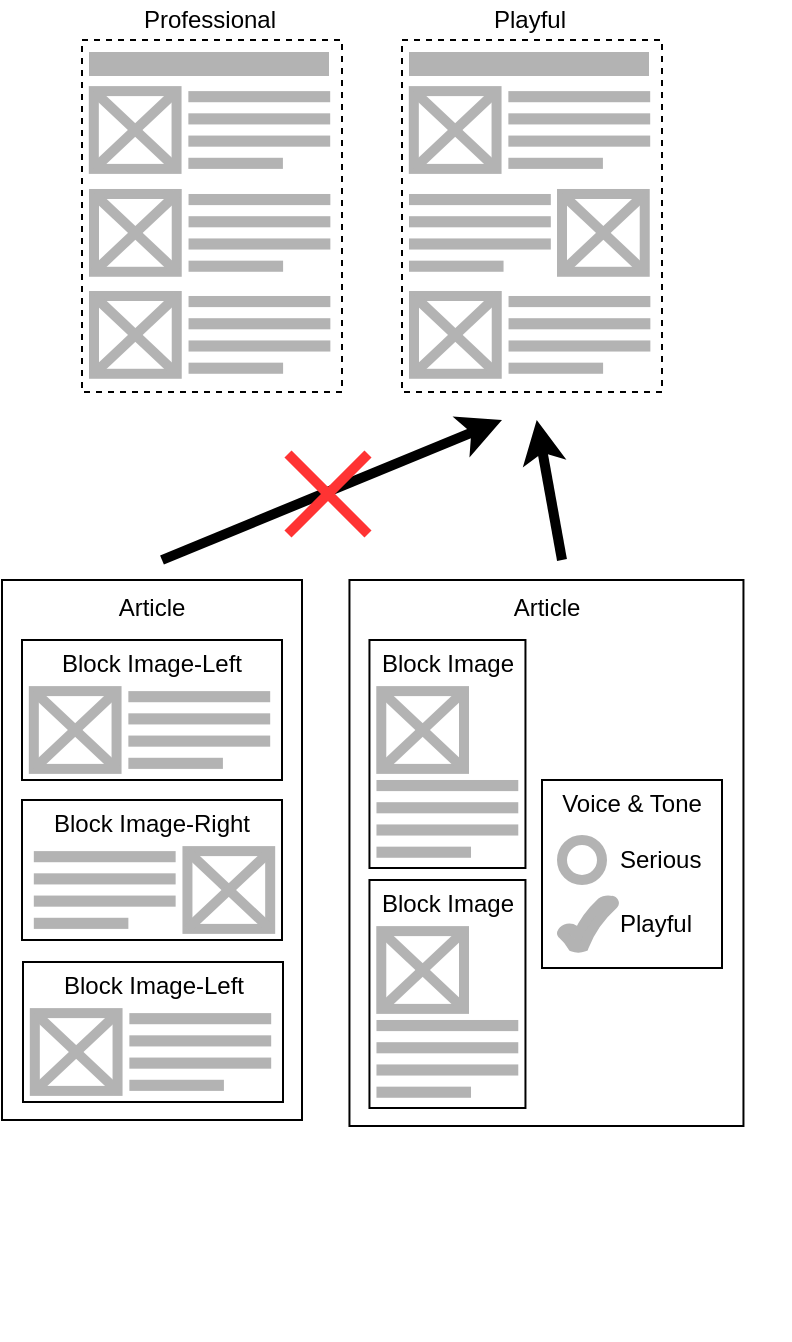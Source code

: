 <mxfile version="13.0.1" type="github">
  <diagram id="XAY0O6MmupqiCX3-Y2Fd" name="Page-1">
    <mxGraphModel dx="1422" dy="762" grid="1" gridSize="10" guides="1" tooltips="1" connect="1" arrows="1" fold="1" page="1" pageScale="1" pageWidth="850" pageHeight="1100" math="0" shadow="0">
      <root>
        <mxCell id="0" />
        <mxCell id="1" parent="0" />
        <mxCell id="f3lGKb51ZhDUjjMCLyhJ-93" value="" style="rounded=0;whiteSpace=wrap;html=1;fillColor=none;verticalAlign=top;spacing=0;align=left;dashed=1;" parent="1" vertex="1">
          <mxGeometry x="60" y="40" width="130" height="176" as="geometry" />
        </mxCell>
        <mxCell id="f3lGKb51ZhDUjjMCLyhJ-1" value="Article" style="rounded=0;whiteSpace=wrap;html=1;fillColor=none;verticalAlign=top;" parent="1" vertex="1">
          <mxGeometry x="20" y="310" width="150" height="270" as="geometry" />
        </mxCell>
        <mxCell id="f3lGKb51ZhDUjjMCLyhJ-32" value="" style="group" parent="1" vertex="1" connectable="0">
          <mxGeometry x="30" y="360" width="130" height="50" as="geometry" />
        </mxCell>
        <mxCell id="f3lGKb51ZhDUjjMCLyhJ-8" value="" style="group" parent="f3lGKb51ZhDUjjMCLyhJ-32" vertex="1" connectable="0">
          <mxGeometry x="53.182" y="5.556" width="70.909" height="38.889" as="geometry" />
        </mxCell>
        <mxCell id="f3lGKb51ZhDUjjMCLyhJ-2" value="" style="rounded=0;whiteSpace=wrap;html=1;fillColor=#B3B3B3;strokeColor=none;" parent="f3lGKb51ZhDUjjMCLyhJ-8" vertex="1">
          <mxGeometry width="70.909" height="5.556" as="geometry" />
        </mxCell>
        <mxCell id="f3lGKb51ZhDUjjMCLyhJ-3" value="" style="rounded=0;whiteSpace=wrap;html=1;fillColor=#B3B3B3;strokeColor=none;" parent="f3lGKb51ZhDUjjMCLyhJ-8" vertex="1">
          <mxGeometry y="11.111" width="70.909" height="5.556" as="geometry" />
        </mxCell>
        <mxCell id="f3lGKb51ZhDUjjMCLyhJ-4" value="" style="rounded=0;whiteSpace=wrap;html=1;fillColor=#B3B3B3;strokeColor=none;" parent="f3lGKb51ZhDUjjMCLyhJ-8" vertex="1">
          <mxGeometry y="22.222" width="70.909" height="5.556" as="geometry" />
        </mxCell>
        <mxCell id="f3lGKb51ZhDUjjMCLyhJ-7" value="" style="rounded=0;whiteSpace=wrap;html=1;fillColor=#B3B3B3;strokeColor=none;" parent="f3lGKb51ZhDUjjMCLyhJ-8" vertex="1">
          <mxGeometry y="33.333" width="47.273" height="5.556" as="geometry" />
        </mxCell>
        <mxCell id="f3lGKb51ZhDUjjMCLyhJ-12" value="Block Image-Left" style="rounded=0;whiteSpace=wrap;html=1;fillColor=none;verticalAlign=top;spacing=0;" parent="f3lGKb51ZhDUjjMCLyhJ-32" vertex="1">
          <mxGeometry y="-20" width="130" height="70" as="geometry" />
        </mxCell>
        <mxCell id="f3lGKb51ZhDUjjMCLyhJ-21" value="" style="group" parent="f3lGKb51ZhDUjjMCLyhJ-32" vertex="1" connectable="0">
          <mxGeometry x="5.909" y="5.556" width="41.364" height="38.889" as="geometry" />
        </mxCell>
        <mxCell id="f3lGKb51ZhDUjjMCLyhJ-14" value="" style="rounded=0;whiteSpace=wrap;html=1;fillColor=none;strokeColor=#B3B3B3;strokeWidth=5;" parent="f3lGKb51ZhDUjjMCLyhJ-21" vertex="1">
          <mxGeometry width="41.364" height="38.889" as="geometry" />
        </mxCell>
        <mxCell id="f3lGKb51ZhDUjjMCLyhJ-17" value="" style="endArrow=none;html=1;strokeColor=#B3B3B3;exitX=0;exitY=0;exitDx=0;exitDy=0;entryX=1;entryY=1;entryDx=0;entryDy=0;strokeWidth=5;" parent="f3lGKb51ZhDUjjMCLyhJ-21" source="f3lGKb51ZhDUjjMCLyhJ-14" target="f3lGKb51ZhDUjjMCLyhJ-14" edge="1">
          <mxGeometry width="50" height="50" relative="1" as="geometry">
            <mxPoint x="15.909" y="-6.481" as="sourcePoint" />
            <mxPoint x="31.818" y="-38.889" as="targetPoint" />
          </mxGeometry>
        </mxCell>
        <mxCell id="f3lGKb51ZhDUjjMCLyhJ-18" value="" style="endArrow=none;html=1;strokeColor=#B3B3B3;exitX=0;exitY=1;exitDx=0;exitDy=0;entryX=1;entryY=0;entryDx=0;entryDy=0;strokeWidth=5;" parent="f3lGKb51ZhDUjjMCLyhJ-21" source="f3lGKb51ZhDUjjMCLyhJ-14" target="f3lGKb51ZhDUjjMCLyhJ-14" edge="1">
          <mxGeometry width="50" height="50" relative="1" as="geometry">
            <mxPoint x="3.182" y="6.481" as="sourcePoint" />
            <mxPoint x="44.545" y="45.37" as="targetPoint" />
          </mxGeometry>
        </mxCell>
        <mxCell id="f3lGKb51ZhDUjjMCLyhJ-33" value="" style="group" parent="1" vertex="1" connectable="0">
          <mxGeometry x="30" y="440" width="130" height="50" as="geometry" />
        </mxCell>
        <mxCell id="f3lGKb51ZhDUjjMCLyhJ-22" value="" style="group" parent="f3lGKb51ZhDUjjMCLyhJ-33" vertex="1" connectable="0">
          <mxGeometry x="5.909" y="5.556" width="70.909" height="38.889" as="geometry" />
        </mxCell>
        <mxCell id="f3lGKb51ZhDUjjMCLyhJ-23" value="" style="rounded=0;whiteSpace=wrap;html=1;fillColor=#B3B3B3;strokeColor=none;" parent="f3lGKb51ZhDUjjMCLyhJ-22" vertex="1">
          <mxGeometry width="70.909" height="5.556" as="geometry" />
        </mxCell>
        <mxCell id="f3lGKb51ZhDUjjMCLyhJ-24" value="" style="rounded=0;whiteSpace=wrap;html=1;fillColor=#B3B3B3;strokeColor=none;" parent="f3lGKb51ZhDUjjMCLyhJ-22" vertex="1">
          <mxGeometry y="11.111" width="70.909" height="5.556" as="geometry" />
        </mxCell>
        <mxCell id="f3lGKb51ZhDUjjMCLyhJ-25" value="" style="rounded=0;whiteSpace=wrap;html=1;fillColor=#B3B3B3;strokeColor=none;" parent="f3lGKb51ZhDUjjMCLyhJ-22" vertex="1">
          <mxGeometry y="22.222" width="70.909" height="5.556" as="geometry" />
        </mxCell>
        <mxCell id="f3lGKb51ZhDUjjMCLyhJ-26" value="" style="rounded=0;whiteSpace=wrap;html=1;fillColor=#B3B3B3;strokeColor=none;" parent="f3lGKb51ZhDUjjMCLyhJ-22" vertex="1">
          <mxGeometry y="33.333" width="47.273" height="5.556" as="geometry" />
        </mxCell>
        <mxCell id="f3lGKb51ZhDUjjMCLyhJ-27" value="Block Image-Right" style="rounded=0;whiteSpace=wrap;html=1;fillColor=none;spacing=0;verticalAlign=top;" parent="f3lGKb51ZhDUjjMCLyhJ-33" vertex="1">
          <mxGeometry y="-20" width="130" height="70" as="geometry" />
        </mxCell>
        <mxCell id="f3lGKb51ZhDUjjMCLyhJ-29" value="" style="rounded=0;whiteSpace=wrap;html=1;fillColor=none;strokeColor=#B3B3B3;strokeWidth=5;" parent="f3lGKb51ZhDUjjMCLyhJ-33" vertex="1">
          <mxGeometry x="82.727" y="5.556" width="41.364" height="38.889" as="geometry" />
        </mxCell>
        <mxCell id="f3lGKb51ZhDUjjMCLyhJ-30" value="" style="endArrow=none;html=1;strokeColor=#B3B3B3;exitX=0;exitY=0;exitDx=0;exitDy=0;entryX=1;entryY=1;entryDx=0;entryDy=0;strokeWidth=5;" parent="f3lGKb51ZhDUjjMCLyhJ-33" source="f3lGKb51ZhDUjjMCLyhJ-29" target="f3lGKb51ZhDUjjMCLyhJ-29" edge="1">
          <mxGeometry width="50" height="50" relative="1" as="geometry">
            <mxPoint x="-25.455" y="-0.926" as="sourcePoint" />
            <mxPoint x="-9.545" y="-33.333" as="targetPoint" />
          </mxGeometry>
        </mxCell>
        <mxCell id="f3lGKb51ZhDUjjMCLyhJ-31" value="" style="endArrow=none;html=1;strokeColor=#B3B3B3;exitX=0;exitY=1;exitDx=0;exitDy=0;entryX=1;entryY=0;entryDx=0;entryDy=0;strokeWidth=5;" parent="f3lGKb51ZhDUjjMCLyhJ-33" source="f3lGKb51ZhDUjjMCLyhJ-29" target="f3lGKb51ZhDUjjMCLyhJ-29" edge="1">
          <mxGeometry width="50" height="50" relative="1" as="geometry">
            <mxPoint x="-38.182" y="12.037" as="sourcePoint" />
            <mxPoint x="3.182" y="50.926" as="targetPoint" />
          </mxGeometry>
        </mxCell>
        <mxCell id="f3lGKb51ZhDUjjMCLyhJ-101" value="" style="rounded=0;whiteSpace=wrap;html=1;fillColor=#B3B3B3;strokeColor=none;" parent="1" vertex="1">
          <mxGeometry x="63.5" y="46" width="120" height="12" as="geometry" />
        </mxCell>
        <mxCell id="f3lGKb51ZhDUjjMCLyhJ-88" value="" style="group" parent="1" vertex="1" connectable="0">
          <mxGeometry x="113.182" y="65.556" width="70.909" height="38.889" as="geometry" />
        </mxCell>
        <mxCell id="f3lGKb51ZhDUjjMCLyhJ-89" value="" style="rounded=0;whiteSpace=wrap;html=1;fillColor=#B3B3B3;strokeColor=none;" parent="f3lGKb51ZhDUjjMCLyhJ-88" vertex="1">
          <mxGeometry width="70.909" height="5.556" as="geometry" />
        </mxCell>
        <mxCell id="f3lGKb51ZhDUjjMCLyhJ-90" value="" style="rounded=0;whiteSpace=wrap;html=1;fillColor=#B3B3B3;strokeColor=none;" parent="f3lGKb51ZhDUjjMCLyhJ-88" vertex="1">
          <mxGeometry y="11.111" width="70.909" height="5.556" as="geometry" />
        </mxCell>
        <mxCell id="f3lGKb51ZhDUjjMCLyhJ-91" value="" style="rounded=0;whiteSpace=wrap;html=1;fillColor=#B3B3B3;strokeColor=none;" parent="f3lGKb51ZhDUjjMCLyhJ-88" vertex="1">
          <mxGeometry y="22.222" width="70.909" height="5.556" as="geometry" />
        </mxCell>
        <mxCell id="f3lGKb51ZhDUjjMCLyhJ-92" value="" style="rounded=0;whiteSpace=wrap;html=1;fillColor=#B3B3B3;strokeColor=none;" parent="f3lGKb51ZhDUjjMCLyhJ-88" vertex="1">
          <mxGeometry y="33.333" width="47.273" height="5.556" as="geometry" />
        </mxCell>
        <mxCell id="f3lGKb51ZhDUjjMCLyhJ-94" value="" style="group" parent="1" vertex="1" connectable="0">
          <mxGeometry x="65.909" y="65.556" width="41.364" height="38.889" as="geometry" />
        </mxCell>
        <mxCell id="f3lGKb51ZhDUjjMCLyhJ-95" value="" style="rounded=0;whiteSpace=wrap;html=1;fillColor=none;strokeColor=#B3B3B3;strokeWidth=5;" parent="f3lGKb51ZhDUjjMCLyhJ-94" vertex="1">
          <mxGeometry width="41.364" height="38.889" as="geometry" />
        </mxCell>
        <mxCell id="f3lGKb51ZhDUjjMCLyhJ-96" value="" style="endArrow=none;html=1;strokeColor=#B3B3B3;exitX=0;exitY=0;exitDx=0;exitDy=0;entryX=1;entryY=1;entryDx=0;entryDy=0;strokeWidth=5;" parent="f3lGKb51ZhDUjjMCLyhJ-94" source="f3lGKb51ZhDUjjMCLyhJ-95" target="f3lGKb51ZhDUjjMCLyhJ-95" edge="1">
          <mxGeometry width="50" height="50" relative="1" as="geometry">
            <mxPoint x="15.909" y="-6.481" as="sourcePoint" />
            <mxPoint x="31.818" y="-38.889" as="targetPoint" />
          </mxGeometry>
        </mxCell>
        <mxCell id="f3lGKb51ZhDUjjMCLyhJ-97" value="" style="endArrow=none;html=1;strokeColor=#B3B3B3;exitX=0;exitY=1;exitDx=0;exitDy=0;entryX=1;entryY=0;entryDx=0;entryDy=0;strokeWidth=5;" parent="f3lGKb51ZhDUjjMCLyhJ-94" source="f3lGKb51ZhDUjjMCLyhJ-95" target="f3lGKb51ZhDUjjMCLyhJ-95" edge="1">
          <mxGeometry width="50" height="50" relative="1" as="geometry">
            <mxPoint x="3.182" y="6.481" as="sourcePoint" />
            <mxPoint x="44.545" y="45.37" as="targetPoint" />
          </mxGeometry>
        </mxCell>
        <mxCell id="f3lGKb51ZhDUjjMCLyhJ-119" value="" style="group" parent="1" vertex="1" connectable="0">
          <mxGeometry x="113.272" y="116.996" width="70.909" height="38.889" as="geometry" />
        </mxCell>
        <mxCell id="f3lGKb51ZhDUjjMCLyhJ-120" value="" style="rounded=0;whiteSpace=wrap;html=1;fillColor=#B3B3B3;strokeColor=none;" parent="f3lGKb51ZhDUjjMCLyhJ-119" vertex="1">
          <mxGeometry width="70.909" height="5.556" as="geometry" />
        </mxCell>
        <mxCell id="f3lGKb51ZhDUjjMCLyhJ-121" value="" style="rounded=0;whiteSpace=wrap;html=1;fillColor=#B3B3B3;strokeColor=none;" parent="f3lGKb51ZhDUjjMCLyhJ-119" vertex="1">
          <mxGeometry y="11.111" width="70.909" height="5.556" as="geometry" />
        </mxCell>
        <mxCell id="f3lGKb51ZhDUjjMCLyhJ-122" value="" style="rounded=0;whiteSpace=wrap;html=1;fillColor=#B3B3B3;strokeColor=none;" parent="f3lGKb51ZhDUjjMCLyhJ-119" vertex="1">
          <mxGeometry y="22.222" width="70.909" height="5.556" as="geometry" />
        </mxCell>
        <mxCell id="f3lGKb51ZhDUjjMCLyhJ-123" value="" style="rounded=0;whiteSpace=wrap;html=1;fillColor=#B3B3B3;strokeColor=none;" parent="f3lGKb51ZhDUjjMCLyhJ-119" vertex="1">
          <mxGeometry y="33.333" width="47.273" height="5.556" as="geometry" />
        </mxCell>
        <mxCell id="f3lGKb51ZhDUjjMCLyhJ-124" value="" style="group" parent="1" vertex="1" connectable="0">
          <mxGeometry x="65.999" y="116.996" width="41.364" height="38.889" as="geometry" />
        </mxCell>
        <mxCell id="f3lGKb51ZhDUjjMCLyhJ-125" value="" style="rounded=0;whiteSpace=wrap;html=1;fillColor=none;strokeColor=#B3B3B3;strokeWidth=5;" parent="f3lGKb51ZhDUjjMCLyhJ-124" vertex="1">
          <mxGeometry width="41.364" height="38.889" as="geometry" />
        </mxCell>
        <mxCell id="f3lGKb51ZhDUjjMCLyhJ-126" value="" style="endArrow=none;html=1;strokeColor=#B3B3B3;exitX=0;exitY=0;exitDx=0;exitDy=0;entryX=1;entryY=1;entryDx=0;entryDy=0;strokeWidth=5;" parent="f3lGKb51ZhDUjjMCLyhJ-124" source="f3lGKb51ZhDUjjMCLyhJ-125" target="f3lGKb51ZhDUjjMCLyhJ-125" edge="1">
          <mxGeometry width="50" height="50" relative="1" as="geometry">
            <mxPoint x="15.909" y="-6.481" as="sourcePoint" />
            <mxPoint x="31.818" y="-38.889" as="targetPoint" />
          </mxGeometry>
        </mxCell>
        <mxCell id="f3lGKb51ZhDUjjMCLyhJ-127" value="" style="endArrow=none;html=1;strokeColor=#B3B3B3;exitX=0;exitY=1;exitDx=0;exitDy=0;entryX=1;entryY=0;entryDx=0;entryDy=0;strokeWidth=5;" parent="f3lGKb51ZhDUjjMCLyhJ-124" source="f3lGKb51ZhDUjjMCLyhJ-125" target="f3lGKb51ZhDUjjMCLyhJ-125" edge="1">
          <mxGeometry width="50" height="50" relative="1" as="geometry">
            <mxPoint x="3.182" y="6.481" as="sourcePoint" />
            <mxPoint x="44.545" y="45.37" as="targetPoint" />
          </mxGeometry>
        </mxCell>
        <mxCell id="f3lGKb51ZhDUjjMCLyhJ-138" value="" style="group" parent="1" vertex="1" connectable="0">
          <mxGeometry x="113.272" y="167.996" width="70.909" height="38.889" as="geometry" />
        </mxCell>
        <mxCell id="f3lGKb51ZhDUjjMCLyhJ-139" value="" style="rounded=0;whiteSpace=wrap;html=1;fillColor=#B3B3B3;strokeColor=none;" parent="f3lGKb51ZhDUjjMCLyhJ-138" vertex="1">
          <mxGeometry width="70.909" height="5.556" as="geometry" />
        </mxCell>
        <mxCell id="f3lGKb51ZhDUjjMCLyhJ-140" value="" style="rounded=0;whiteSpace=wrap;html=1;fillColor=#B3B3B3;strokeColor=none;" parent="f3lGKb51ZhDUjjMCLyhJ-138" vertex="1">
          <mxGeometry y="11.111" width="70.909" height="5.556" as="geometry" />
        </mxCell>
        <mxCell id="f3lGKb51ZhDUjjMCLyhJ-141" value="" style="rounded=0;whiteSpace=wrap;html=1;fillColor=#B3B3B3;strokeColor=none;" parent="f3lGKb51ZhDUjjMCLyhJ-138" vertex="1">
          <mxGeometry y="22.222" width="70.909" height="5.556" as="geometry" />
        </mxCell>
        <mxCell id="f3lGKb51ZhDUjjMCLyhJ-142" value="" style="rounded=0;whiteSpace=wrap;html=1;fillColor=#B3B3B3;strokeColor=none;" parent="f3lGKb51ZhDUjjMCLyhJ-138" vertex="1">
          <mxGeometry y="33.333" width="47.273" height="5.556" as="geometry" />
        </mxCell>
        <mxCell id="f3lGKb51ZhDUjjMCLyhJ-143" value="" style="group" parent="1" vertex="1" connectable="0">
          <mxGeometry x="65.999" y="167.996" width="41.364" height="38.889" as="geometry" />
        </mxCell>
        <mxCell id="f3lGKb51ZhDUjjMCLyhJ-144" value="" style="rounded=0;whiteSpace=wrap;html=1;fillColor=none;strokeColor=#B3B3B3;strokeWidth=5;" parent="f3lGKb51ZhDUjjMCLyhJ-143" vertex="1">
          <mxGeometry width="41.364" height="38.889" as="geometry" />
        </mxCell>
        <mxCell id="f3lGKb51ZhDUjjMCLyhJ-145" value="" style="endArrow=none;html=1;strokeColor=#B3B3B3;exitX=0;exitY=0;exitDx=0;exitDy=0;entryX=1;entryY=1;entryDx=0;entryDy=0;strokeWidth=5;" parent="f3lGKb51ZhDUjjMCLyhJ-143" source="f3lGKb51ZhDUjjMCLyhJ-144" target="f3lGKb51ZhDUjjMCLyhJ-144" edge="1">
          <mxGeometry width="50" height="50" relative="1" as="geometry">
            <mxPoint x="15.909" y="-6.481" as="sourcePoint" />
            <mxPoint x="31.818" y="-38.889" as="targetPoint" />
          </mxGeometry>
        </mxCell>
        <mxCell id="f3lGKb51ZhDUjjMCLyhJ-146" value="" style="endArrow=none;html=1;strokeColor=#B3B3B3;exitX=0;exitY=1;exitDx=0;exitDy=0;entryX=1;entryY=0;entryDx=0;entryDy=0;strokeWidth=5;" parent="f3lGKb51ZhDUjjMCLyhJ-143" source="f3lGKb51ZhDUjjMCLyhJ-144" target="f3lGKb51ZhDUjjMCLyhJ-144" edge="1">
          <mxGeometry width="50" height="50" relative="1" as="geometry">
            <mxPoint x="3.182" y="6.481" as="sourcePoint" />
            <mxPoint x="44.545" y="45.37" as="targetPoint" />
          </mxGeometry>
        </mxCell>
        <mxCell id="f3lGKb51ZhDUjjMCLyhJ-147" value="Professional" style="text;html=1;strokeColor=none;fillColor=none;align=center;verticalAlign=middle;whiteSpace=wrap;rounded=0;" parent="1" vertex="1">
          <mxGeometry x="88.5" y="20" width="70" height="20" as="geometry" />
        </mxCell>
        <mxCell id="f3lGKb51ZhDUjjMCLyhJ-179" value="" style="rounded=0;whiteSpace=wrap;html=1;fillColor=none;verticalAlign=top;spacing=0;align=left;dashed=1;" parent="1" vertex="1">
          <mxGeometry x="220" y="40" width="130" height="176" as="geometry" />
        </mxCell>
        <mxCell id="f3lGKb51ZhDUjjMCLyhJ-180" value="" style="rounded=0;whiteSpace=wrap;html=1;fillColor=#B3B3B3;strokeColor=none;" parent="1" vertex="1">
          <mxGeometry x="223.5" y="46" width="120" height="12" as="geometry" />
        </mxCell>
        <mxCell id="f3lGKb51ZhDUjjMCLyhJ-181" value="" style="group" parent="1" vertex="1" connectable="0">
          <mxGeometry x="273.182" y="65.556" width="70.909" height="38.889" as="geometry" />
        </mxCell>
        <mxCell id="f3lGKb51ZhDUjjMCLyhJ-182" value="" style="rounded=0;whiteSpace=wrap;html=1;fillColor=#B3B3B3;strokeColor=none;" parent="f3lGKb51ZhDUjjMCLyhJ-181" vertex="1">
          <mxGeometry width="70.909" height="5.556" as="geometry" />
        </mxCell>
        <mxCell id="f3lGKb51ZhDUjjMCLyhJ-183" value="" style="rounded=0;whiteSpace=wrap;html=1;fillColor=#B3B3B3;strokeColor=none;" parent="f3lGKb51ZhDUjjMCLyhJ-181" vertex="1">
          <mxGeometry y="11.111" width="70.909" height="5.556" as="geometry" />
        </mxCell>
        <mxCell id="f3lGKb51ZhDUjjMCLyhJ-184" value="" style="rounded=0;whiteSpace=wrap;html=1;fillColor=#B3B3B3;strokeColor=none;" parent="f3lGKb51ZhDUjjMCLyhJ-181" vertex="1">
          <mxGeometry y="22.222" width="70.909" height="5.556" as="geometry" />
        </mxCell>
        <mxCell id="f3lGKb51ZhDUjjMCLyhJ-185" value="" style="rounded=0;whiteSpace=wrap;html=1;fillColor=#B3B3B3;strokeColor=none;" parent="f3lGKb51ZhDUjjMCLyhJ-181" vertex="1">
          <mxGeometry y="33.333" width="47.273" height="5.556" as="geometry" />
        </mxCell>
        <mxCell id="f3lGKb51ZhDUjjMCLyhJ-186" value="" style="group" parent="1" vertex="1" connectable="0">
          <mxGeometry x="225.909" y="65.556" width="41.364" height="38.889" as="geometry" />
        </mxCell>
        <mxCell id="f3lGKb51ZhDUjjMCLyhJ-187" value="" style="rounded=0;whiteSpace=wrap;html=1;fillColor=none;strokeColor=#B3B3B3;strokeWidth=5;" parent="f3lGKb51ZhDUjjMCLyhJ-186" vertex="1">
          <mxGeometry width="41.364" height="38.889" as="geometry" />
        </mxCell>
        <mxCell id="f3lGKb51ZhDUjjMCLyhJ-188" value="" style="endArrow=none;html=1;strokeColor=#B3B3B3;exitX=0;exitY=0;exitDx=0;exitDy=0;entryX=1;entryY=1;entryDx=0;entryDy=0;strokeWidth=5;" parent="f3lGKb51ZhDUjjMCLyhJ-186" source="f3lGKb51ZhDUjjMCLyhJ-187" target="f3lGKb51ZhDUjjMCLyhJ-187" edge="1">
          <mxGeometry width="50" height="50" relative="1" as="geometry">
            <mxPoint x="15.909" y="-6.481" as="sourcePoint" />
            <mxPoint x="31.818" y="-38.889" as="targetPoint" />
          </mxGeometry>
        </mxCell>
        <mxCell id="f3lGKb51ZhDUjjMCLyhJ-189" value="" style="endArrow=none;html=1;strokeColor=#B3B3B3;exitX=0;exitY=1;exitDx=0;exitDy=0;entryX=1;entryY=0;entryDx=0;entryDy=0;strokeWidth=5;" parent="f3lGKb51ZhDUjjMCLyhJ-186" source="f3lGKb51ZhDUjjMCLyhJ-187" target="f3lGKb51ZhDUjjMCLyhJ-187" edge="1">
          <mxGeometry width="50" height="50" relative="1" as="geometry">
            <mxPoint x="3.182" y="6.481" as="sourcePoint" />
            <mxPoint x="44.545" y="45.37" as="targetPoint" />
          </mxGeometry>
        </mxCell>
        <mxCell id="f3lGKb51ZhDUjjMCLyhJ-190" value="" style="group" parent="1" vertex="1" connectable="0">
          <mxGeometry x="223.502" y="116.996" width="70.909" height="38.889" as="geometry" />
        </mxCell>
        <mxCell id="f3lGKb51ZhDUjjMCLyhJ-191" value="" style="rounded=0;whiteSpace=wrap;html=1;fillColor=#B3B3B3;strokeColor=none;" parent="f3lGKb51ZhDUjjMCLyhJ-190" vertex="1">
          <mxGeometry width="70.909" height="5.556" as="geometry" />
        </mxCell>
        <mxCell id="f3lGKb51ZhDUjjMCLyhJ-192" value="" style="rounded=0;whiteSpace=wrap;html=1;fillColor=#B3B3B3;strokeColor=none;" parent="f3lGKb51ZhDUjjMCLyhJ-190" vertex="1">
          <mxGeometry y="11.111" width="70.909" height="5.556" as="geometry" />
        </mxCell>
        <mxCell id="f3lGKb51ZhDUjjMCLyhJ-193" value="" style="rounded=0;whiteSpace=wrap;html=1;fillColor=#B3B3B3;strokeColor=none;" parent="f3lGKb51ZhDUjjMCLyhJ-190" vertex="1">
          <mxGeometry y="22.222" width="70.909" height="5.556" as="geometry" />
        </mxCell>
        <mxCell id="f3lGKb51ZhDUjjMCLyhJ-194" value="" style="rounded=0;whiteSpace=wrap;html=1;fillColor=#B3B3B3;strokeColor=none;" parent="f3lGKb51ZhDUjjMCLyhJ-190" vertex="1">
          <mxGeometry y="33.333" width="47.273" height="5.556" as="geometry" />
        </mxCell>
        <mxCell id="f3lGKb51ZhDUjjMCLyhJ-199" value="" style="group" parent="1" vertex="1" connectable="0">
          <mxGeometry x="273.272" y="167.996" width="70.909" height="38.889" as="geometry" />
        </mxCell>
        <mxCell id="f3lGKb51ZhDUjjMCLyhJ-200" value="" style="rounded=0;whiteSpace=wrap;html=1;fillColor=#B3B3B3;strokeColor=none;" parent="f3lGKb51ZhDUjjMCLyhJ-199" vertex="1">
          <mxGeometry width="70.909" height="5.556" as="geometry" />
        </mxCell>
        <mxCell id="f3lGKb51ZhDUjjMCLyhJ-201" value="" style="rounded=0;whiteSpace=wrap;html=1;fillColor=#B3B3B3;strokeColor=none;" parent="f3lGKb51ZhDUjjMCLyhJ-199" vertex="1">
          <mxGeometry y="11.111" width="70.909" height="5.556" as="geometry" />
        </mxCell>
        <mxCell id="f3lGKb51ZhDUjjMCLyhJ-202" value="" style="rounded=0;whiteSpace=wrap;html=1;fillColor=#B3B3B3;strokeColor=none;" parent="f3lGKb51ZhDUjjMCLyhJ-199" vertex="1">
          <mxGeometry y="22.222" width="70.909" height="5.556" as="geometry" />
        </mxCell>
        <mxCell id="f3lGKb51ZhDUjjMCLyhJ-203" value="" style="rounded=0;whiteSpace=wrap;html=1;fillColor=#B3B3B3;strokeColor=none;" parent="f3lGKb51ZhDUjjMCLyhJ-199" vertex="1">
          <mxGeometry y="33.333" width="47.273" height="5.556" as="geometry" />
        </mxCell>
        <mxCell id="f3lGKb51ZhDUjjMCLyhJ-204" value="" style="group" parent="1" vertex="1" connectable="0">
          <mxGeometry x="225.999" y="167.996" width="41.364" height="38.889" as="geometry" />
        </mxCell>
        <mxCell id="f3lGKb51ZhDUjjMCLyhJ-205" value="" style="rounded=0;whiteSpace=wrap;html=1;fillColor=none;strokeColor=#B3B3B3;strokeWidth=5;" parent="f3lGKb51ZhDUjjMCLyhJ-204" vertex="1">
          <mxGeometry width="41.364" height="38.889" as="geometry" />
        </mxCell>
        <mxCell id="f3lGKb51ZhDUjjMCLyhJ-206" value="" style="endArrow=none;html=1;strokeColor=#B3B3B3;exitX=0;exitY=0;exitDx=0;exitDy=0;entryX=1;entryY=1;entryDx=0;entryDy=0;strokeWidth=5;" parent="f3lGKb51ZhDUjjMCLyhJ-204" source="f3lGKb51ZhDUjjMCLyhJ-205" target="f3lGKb51ZhDUjjMCLyhJ-205" edge="1">
          <mxGeometry width="50" height="50" relative="1" as="geometry">
            <mxPoint x="15.909" y="-6.481" as="sourcePoint" />
            <mxPoint x="31.818" y="-38.889" as="targetPoint" />
          </mxGeometry>
        </mxCell>
        <mxCell id="f3lGKb51ZhDUjjMCLyhJ-207" value="" style="endArrow=none;html=1;strokeColor=#B3B3B3;exitX=0;exitY=1;exitDx=0;exitDy=0;entryX=1;entryY=0;entryDx=0;entryDy=0;strokeWidth=5;" parent="f3lGKb51ZhDUjjMCLyhJ-204" source="f3lGKb51ZhDUjjMCLyhJ-205" target="f3lGKb51ZhDUjjMCLyhJ-205" edge="1">
          <mxGeometry width="50" height="50" relative="1" as="geometry">
            <mxPoint x="3.182" y="6.481" as="sourcePoint" />
            <mxPoint x="44.545" y="45.37" as="targetPoint" />
          </mxGeometry>
        </mxCell>
        <mxCell id="f3lGKb51ZhDUjjMCLyhJ-208" value="Playful" style="text;html=1;strokeColor=none;fillColor=none;align=center;verticalAlign=middle;whiteSpace=wrap;rounded=0;" parent="1" vertex="1">
          <mxGeometry x="248.5" y="20.0" width="70" height="20" as="geometry" />
        </mxCell>
        <mxCell id="f3lGKb51ZhDUjjMCLyhJ-196" value="" style="rounded=0;whiteSpace=wrap;html=1;fillColor=none;strokeColor=#B3B3B3;strokeWidth=5;" parent="1" vertex="1">
          <mxGeometry x="299.999" y="116.996" width="41.364" height="38.889" as="geometry" />
        </mxCell>
        <mxCell id="f3lGKb51ZhDUjjMCLyhJ-197" value="" style="endArrow=none;html=1;strokeColor=#B3B3B3;exitX=0;exitY=0;exitDx=0;exitDy=0;entryX=1;entryY=1;entryDx=0;entryDy=0;strokeWidth=5;" parent="1" source="f3lGKb51ZhDUjjMCLyhJ-196" target="f3lGKb51ZhDUjjMCLyhJ-196" edge="1">
          <mxGeometry width="50" height="50" relative="1" as="geometry">
            <mxPoint x="241.908" y="110.514" as="sourcePoint" />
            <mxPoint x="257.817" y="78.107" as="targetPoint" />
          </mxGeometry>
        </mxCell>
        <mxCell id="f3lGKb51ZhDUjjMCLyhJ-198" value="" style="endArrow=none;html=1;strokeColor=#B3B3B3;exitX=0;exitY=1;exitDx=0;exitDy=0;entryX=1;entryY=0;entryDx=0;entryDy=0;strokeWidth=5;" parent="1" source="f3lGKb51ZhDUjjMCLyhJ-196" target="f3lGKb51ZhDUjjMCLyhJ-196" edge="1">
          <mxGeometry width="50" height="50" relative="1" as="geometry">
            <mxPoint x="229.181" y="123.477" as="sourcePoint" />
            <mxPoint x="270.545" y="162.366" as="targetPoint" />
          </mxGeometry>
        </mxCell>
        <mxCell id="f3lGKb51ZhDUjjMCLyhJ-210" value="" style="group" parent="1" vertex="1" connectable="0">
          <mxGeometry x="193.73" y="310" width="220" height="380" as="geometry" />
        </mxCell>
        <mxCell id="f3lGKb51ZhDUjjMCLyhJ-34" value="Article" style="rounded=0;whiteSpace=wrap;html=1;fillColor=none;verticalAlign=top;" parent="f3lGKb51ZhDUjjMCLyhJ-210" vertex="1">
          <mxGeometry width="197" height="273" as="geometry" />
        </mxCell>
        <mxCell id="f3lGKb51ZhDUjjMCLyhJ-56" value="" style="group" parent="f3lGKb51ZhDUjjMCLyhJ-210" vertex="1" connectable="0">
          <mxGeometry x="10" y="30" width="78" height="114" as="geometry" />
        </mxCell>
        <mxCell id="f3lGKb51ZhDUjjMCLyhJ-41" value="Block Image" style="rounded=0;whiteSpace=wrap;html=1;fillColor=none;verticalAlign=top;spacing=0;" parent="f3lGKb51ZhDUjjMCLyhJ-56" vertex="1">
          <mxGeometry width="78" height="114" as="geometry" />
        </mxCell>
        <mxCell id="f3lGKb51ZhDUjjMCLyhJ-36" value="" style="group" parent="f3lGKb51ZhDUjjMCLyhJ-56" vertex="1" connectable="0">
          <mxGeometry x="3.5" y="69.996" width="70.909" height="38.889" as="geometry" />
        </mxCell>
        <mxCell id="f3lGKb51ZhDUjjMCLyhJ-37" value="" style="rounded=0;whiteSpace=wrap;html=1;fillColor=#B3B3B3;strokeColor=none;" parent="f3lGKb51ZhDUjjMCLyhJ-36" vertex="1">
          <mxGeometry width="70.909" height="5.556" as="geometry" />
        </mxCell>
        <mxCell id="f3lGKb51ZhDUjjMCLyhJ-38" value="" style="rounded=0;whiteSpace=wrap;html=1;fillColor=#B3B3B3;strokeColor=none;" parent="f3lGKb51ZhDUjjMCLyhJ-36" vertex="1">
          <mxGeometry y="11.111" width="70.909" height="5.556" as="geometry" />
        </mxCell>
        <mxCell id="f3lGKb51ZhDUjjMCLyhJ-39" value="" style="rounded=0;whiteSpace=wrap;html=1;fillColor=#B3B3B3;strokeColor=none;" parent="f3lGKb51ZhDUjjMCLyhJ-36" vertex="1">
          <mxGeometry y="22.222" width="70.909" height="5.556" as="geometry" />
        </mxCell>
        <mxCell id="f3lGKb51ZhDUjjMCLyhJ-40" value="" style="rounded=0;whiteSpace=wrap;html=1;fillColor=#B3B3B3;strokeColor=none;" parent="f3lGKb51ZhDUjjMCLyhJ-36" vertex="1">
          <mxGeometry y="33.333" width="47.273" height="5.556" as="geometry" />
        </mxCell>
        <mxCell id="f3lGKb51ZhDUjjMCLyhJ-42" value="" style="group" parent="f3lGKb51ZhDUjjMCLyhJ-56" vertex="1" connectable="0">
          <mxGeometry x="5.909" y="25.556" width="41.364" height="38.889" as="geometry" />
        </mxCell>
        <mxCell id="f3lGKb51ZhDUjjMCLyhJ-43" value="" style="rounded=0;whiteSpace=wrap;html=1;fillColor=none;strokeColor=#B3B3B3;strokeWidth=5;" parent="f3lGKb51ZhDUjjMCLyhJ-42" vertex="1">
          <mxGeometry width="41.364" height="38.889" as="geometry" />
        </mxCell>
        <mxCell id="f3lGKb51ZhDUjjMCLyhJ-44" value="" style="endArrow=none;html=1;strokeColor=#B3B3B3;exitX=0;exitY=0;exitDx=0;exitDy=0;entryX=1;entryY=1;entryDx=0;entryDy=0;strokeWidth=5;" parent="f3lGKb51ZhDUjjMCLyhJ-42" source="f3lGKb51ZhDUjjMCLyhJ-43" target="f3lGKb51ZhDUjjMCLyhJ-43" edge="1">
          <mxGeometry width="50" height="50" relative="1" as="geometry">
            <mxPoint x="15.909" y="-6.481" as="sourcePoint" />
            <mxPoint x="31.818" y="-38.889" as="targetPoint" />
          </mxGeometry>
        </mxCell>
        <mxCell id="f3lGKb51ZhDUjjMCLyhJ-45" value="" style="endArrow=none;html=1;strokeColor=#B3B3B3;exitX=0;exitY=1;exitDx=0;exitDy=0;entryX=1;entryY=0;entryDx=0;entryDy=0;strokeWidth=5;" parent="f3lGKb51ZhDUjjMCLyhJ-42" source="f3lGKb51ZhDUjjMCLyhJ-43" target="f3lGKb51ZhDUjjMCLyhJ-43" edge="1">
          <mxGeometry width="50" height="50" relative="1" as="geometry">
            <mxPoint x="3.182" y="6.481" as="sourcePoint" />
            <mxPoint x="44.545" y="45.37" as="targetPoint" />
          </mxGeometry>
        </mxCell>
        <mxCell id="f3lGKb51ZhDUjjMCLyhJ-57" value="" style="group" parent="f3lGKb51ZhDUjjMCLyhJ-210" vertex="1" connectable="0">
          <mxGeometry x="10" y="150" width="78" height="114" as="geometry" />
        </mxCell>
        <mxCell id="f3lGKb51ZhDUjjMCLyhJ-58" value="Block Image" style="rounded=0;whiteSpace=wrap;html=1;fillColor=none;verticalAlign=top;spacing=0;" parent="f3lGKb51ZhDUjjMCLyhJ-57" vertex="1">
          <mxGeometry width="78" height="114" as="geometry" />
        </mxCell>
        <mxCell id="f3lGKb51ZhDUjjMCLyhJ-59" value="" style="group" parent="f3lGKb51ZhDUjjMCLyhJ-57" vertex="1" connectable="0">
          <mxGeometry x="3.5" y="69.996" width="70.909" height="38.889" as="geometry" />
        </mxCell>
        <mxCell id="f3lGKb51ZhDUjjMCLyhJ-60" value="" style="rounded=0;whiteSpace=wrap;html=1;fillColor=#B3B3B3;strokeColor=none;" parent="f3lGKb51ZhDUjjMCLyhJ-59" vertex="1">
          <mxGeometry width="70.909" height="5.556" as="geometry" />
        </mxCell>
        <mxCell id="f3lGKb51ZhDUjjMCLyhJ-61" value="" style="rounded=0;whiteSpace=wrap;html=1;fillColor=#B3B3B3;strokeColor=none;" parent="f3lGKb51ZhDUjjMCLyhJ-59" vertex="1">
          <mxGeometry y="11.111" width="70.909" height="5.556" as="geometry" />
        </mxCell>
        <mxCell id="f3lGKb51ZhDUjjMCLyhJ-62" value="" style="rounded=0;whiteSpace=wrap;html=1;fillColor=#B3B3B3;strokeColor=none;" parent="f3lGKb51ZhDUjjMCLyhJ-59" vertex="1">
          <mxGeometry y="22.222" width="70.909" height="5.556" as="geometry" />
        </mxCell>
        <mxCell id="f3lGKb51ZhDUjjMCLyhJ-63" value="" style="rounded=0;whiteSpace=wrap;html=1;fillColor=#B3B3B3;strokeColor=none;" parent="f3lGKb51ZhDUjjMCLyhJ-59" vertex="1">
          <mxGeometry y="33.333" width="47.273" height="5.556" as="geometry" />
        </mxCell>
        <mxCell id="f3lGKb51ZhDUjjMCLyhJ-64" value="" style="group" parent="f3lGKb51ZhDUjjMCLyhJ-57" vertex="1" connectable="0">
          <mxGeometry x="5.909" y="25.556" width="41.364" height="38.889" as="geometry" />
        </mxCell>
        <mxCell id="f3lGKb51ZhDUjjMCLyhJ-65" value="" style="rounded=0;whiteSpace=wrap;html=1;fillColor=none;strokeColor=#B3B3B3;strokeWidth=5;" parent="f3lGKb51ZhDUjjMCLyhJ-64" vertex="1">
          <mxGeometry width="41.364" height="38.889" as="geometry" />
        </mxCell>
        <mxCell id="f3lGKb51ZhDUjjMCLyhJ-66" value="" style="endArrow=none;html=1;strokeColor=#B3B3B3;exitX=0;exitY=0;exitDx=0;exitDy=0;entryX=1;entryY=1;entryDx=0;entryDy=0;strokeWidth=5;" parent="f3lGKb51ZhDUjjMCLyhJ-64" source="f3lGKb51ZhDUjjMCLyhJ-65" target="f3lGKb51ZhDUjjMCLyhJ-65" edge="1">
          <mxGeometry width="50" height="50" relative="1" as="geometry">
            <mxPoint x="15.909" y="-6.481" as="sourcePoint" />
            <mxPoint x="31.818" y="-38.889" as="targetPoint" />
          </mxGeometry>
        </mxCell>
        <mxCell id="f3lGKb51ZhDUjjMCLyhJ-67" value="" style="endArrow=none;html=1;strokeColor=#B3B3B3;exitX=0;exitY=1;exitDx=0;exitDy=0;entryX=1;entryY=0;entryDx=0;entryDy=0;strokeWidth=5;" parent="f3lGKb51ZhDUjjMCLyhJ-64" source="f3lGKb51ZhDUjjMCLyhJ-65" target="f3lGKb51ZhDUjjMCLyhJ-65" edge="1">
          <mxGeometry width="50" height="50" relative="1" as="geometry">
            <mxPoint x="3.182" y="6.481" as="sourcePoint" />
            <mxPoint x="44.545" y="45.37" as="targetPoint" />
          </mxGeometry>
        </mxCell>
        <mxCell id="f3lGKb51ZhDUjjMCLyhJ-83" value="" style="group" parent="f3lGKb51ZhDUjjMCLyhJ-210" vertex="1" connectable="0">
          <mxGeometry x="96.27" y="100" width="90" height="94" as="geometry" />
        </mxCell>
        <mxCell id="f3lGKb51ZhDUjjMCLyhJ-69" value="Voice &amp;amp; Tone" style="rounded=0;whiteSpace=wrap;html=1;fillColor=none;verticalAlign=top;spacing=0;" parent="f3lGKb51ZhDUjjMCLyhJ-83" vertex="1">
          <mxGeometry width="90" height="94" as="geometry" />
        </mxCell>
        <mxCell id="f3lGKb51ZhDUjjMCLyhJ-79" value="Serious" style="ellipse;whiteSpace=wrap;html=1;strokeColor=#B3B3B3;strokeWidth=5;fillColor=none;labelPosition=right;verticalLabelPosition=middle;align=left;verticalAlign=middle;spacingLeft=7;" parent="f3lGKb51ZhDUjjMCLyhJ-83" vertex="1">
          <mxGeometry x="10" y="30" width="20" height="20" as="geometry" />
        </mxCell>
        <mxCell id="f3lGKb51ZhDUjjMCLyhJ-80" value="Playful" style="verticalLabelPosition=middle;verticalAlign=middle;html=1;shape=mxgraph.basic.tick;strokeColor=#B3B3B3;strokeWidth=5;fillColor=#B3B3B3;align=left;labelPosition=right;spacingLeft=1;" parent="f3lGKb51ZhDUjjMCLyhJ-83" vertex="1">
          <mxGeometry x="10" y="60" width="26" height="24" as="geometry" />
        </mxCell>
        <mxCell id="f3lGKb51ZhDUjjMCLyhJ-211" value="" style="group" parent="1" vertex="1" connectable="0">
          <mxGeometry x="30.5" y="521" width="130" height="50" as="geometry" />
        </mxCell>
        <mxCell id="f3lGKb51ZhDUjjMCLyhJ-212" value="" style="group" parent="f3lGKb51ZhDUjjMCLyhJ-211" vertex="1" connectable="0">
          <mxGeometry x="53.182" y="5.556" width="70.909" height="38.889" as="geometry" />
        </mxCell>
        <mxCell id="f3lGKb51ZhDUjjMCLyhJ-213" value="" style="rounded=0;whiteSpace=wrap;html=1;fillColor=#B3B3B3;strokeColor=none;" parent="f3lGKb51ZhDUjjMCLyhJ-212" vertex="1">
          <mxGeometry width="70.909" height="5.556" as="geometry" />
        </mxCell>
        <mxCell id="f3lGKb51ZhDUjjMCLyhJ-214" value="" style="rounded=0;whiteSpace=wrap;html=1;fillColor=#B3B3B3;strokeColor=none;" parent="f3lGKb51ZhDUjjMCLyhJ-212" vertex="1">
          <mxGeometry y="11.111" width="70.909" height="5.556" as="geometry" />
        </mxCell>
        <mxCell id="f3lGKb51ZhDUjjMCLyhJ-215" value="" style="rounded=0;whiteSpace=wrap;html=1;fillColor=#B3B3B3;strokeColor=none;" parent="f3lGKb51ZhDUjjMCLyhJ-212" vertex="1">
          <mxGeometry y="22.222" width="70.909" height="5.556" as="geometry" />
        </mxCell>
        <mxCell id="f3lGKb51ZhDUjjMCLyhJ-216" value="" style="rounded=0;whiteSpace=wrap;html=1;fillColor=#B3B3B3;strokeColor=none;" parent="f3lGKb51ZhDUjjMCLyhJ-212" vertex="1">
          <mxGeometry y="33.333" width="47.273" height="5.556" as="geometry" />
        </mxCell>
        <mxCell id="f3lGKb51ZhDUjjMCLyhJ-217" value="Block Image-Left" style="rounded=0;whiteSpace=wrap;html=1;fillColor=none;verticalAlign=top;spacing=0;" parent="f3lGKb51ZhDUjjMCLyhJ-211" vertex="1">
          <mxGeometry y="-20" width="130" height="70" as="geometry" />
        </mxCell>
        <mxCell id="f3lGKb51ZhDUjjMCLyhJ-218" value="" style="group" parent="f3lGKb51ZhDUjjMCLyhJ-211" vertex="1" connectable="0">
          <mxGeometry x="5.909" y="5.556" width="41.364" height="38.889" as="geometry" />
        </mxCell>
        <mxCell id="f3lGKb51ZhDUjjMCLyhJ-219" value="" style="rounded=0;whiteSpace=wrap;html=1;fillColor=none;strokeColor=#B3B3B3;strokeWidth=5;" parent="f3lGKb51ZhDUjjMCLyhJ-218" vertex="1">
          <mxGeometry width="41.364" height="38.889" as="geometry" />
        </mxCell>
        <mxCell id="f3lGKb51ZhDUjjMCLyhJ-220" value="" style="endArrow=none;html=1;strokeColor=#B3B3B3;exitX=0;exitY=0;exitDx=0;exitDy=0;entryX=1;entryY=1;entryDx=0;entryDy=0;strokeWidth=5;" parent="f3lGKb51ZhDUjjMCLyhJ-218" source="f3lGKb51ZhDUjjMCLyhJ-219" target="f3lGKb51ZhDUjjMCLyhJ-219" edge="1">
          <mxGeometry width="50" height="50" relative="1" as="geometry">
            <mxPoint x="15.909" y="-6.481" as="sourcePoint" />
            <mxPoint x="31.818" y="-38.889" as="targetPoint" />
          </mxGeometry>
        </mxCell>
        <mxCell id="f3lGKb51ZhDUjjMCLyhJ-221" value="" style="endArrow=none;html=1;strokeColor=#B3B3B3;exitX=0;exitY=1;exitDx=0;exitDy=0;entryX=1;entryY=0;entryDx=0;entryDy=0;strokeWidth=5;" parent="f3lGKb51ZhDUjjMCLyhJ-218" source="f3lGKb51ZhDUjjMCLyhJ-219" target="f3lGKb51ZhDUjjMCLyhJ-219" edge="1">
          <mxGeometry width="50" height="50" relative="1" as="geometry">
            <mxPoint x="3.182" y="6.481" as="sourcePoint" />
            <mxPoint x="44.545" y="45.37" as="targetPoint" />
          </mxGeometry>
        </mxCell>
        <mxCell id="f3lGKb51ZhDUjjMCLyhJ-222" value="" style="endArrow=classic;html=1;strokeColor=#000000;strokeWidth=5;" parent="1" edge="1">
          <mxGeometry width="50" height="50" relative="1" as="geometry">
            <mxPoint x="100" y="300" as="sourcePoint" />
            <mxPoint x="270" y="230" as="targetPoint" />
          </mxGeometry>
        </mxCell>
        <mxCell id="f3lGKb51ZhDUjjMCLyhJ-223" value="" style="endArrow=classic;html=1;strokeColor=#000000;strokeWidth=5;" parent="1" edge="1">
          <mxGeometry width="50" height="50" relative="1" as="geometry">
            <mxPoint x="300" y="300" as="sourcePoint" />
            <mxPoint x="287.36" y="230" as="targetPoint" />
          </mxGeometry>
        </mxCell>
        <mxCell id="f3lGKb51ZhDUjjMCLyhJ-224" value="" style="endArrow=none;html=1;strokeColor=#FF3333;strokeWidth=5;" parent="1" edge="1">
          <mxGeometry width="50" height="50" relative="1" as="geometry">
            <mxPoint x="163" y="287" as="sourcePoint" />
            <mxPoint x="203" y="247" as="targetPoint" />
          </mxGeometry>
        </mxCell>
        <mxCell id="f3lGKb51ZhDUjjMCLyhJ-225" value="" style="endArrow=none;html=1;strokeColor=#FF3333;strokeWidth=5;" parent="1" edge="1">
          <mxGeometry width="50" height="50" relative="1" as="geometry">
            <mxPoint x="163" y="247" as="sourcePoint" />
            <mxPoint x="203" y="287" as="targetPoint" />
          </mxGeometry>
        </mxCell>
      </root>
    </mxGraphModel>
  </diagram>
</mxfile>
